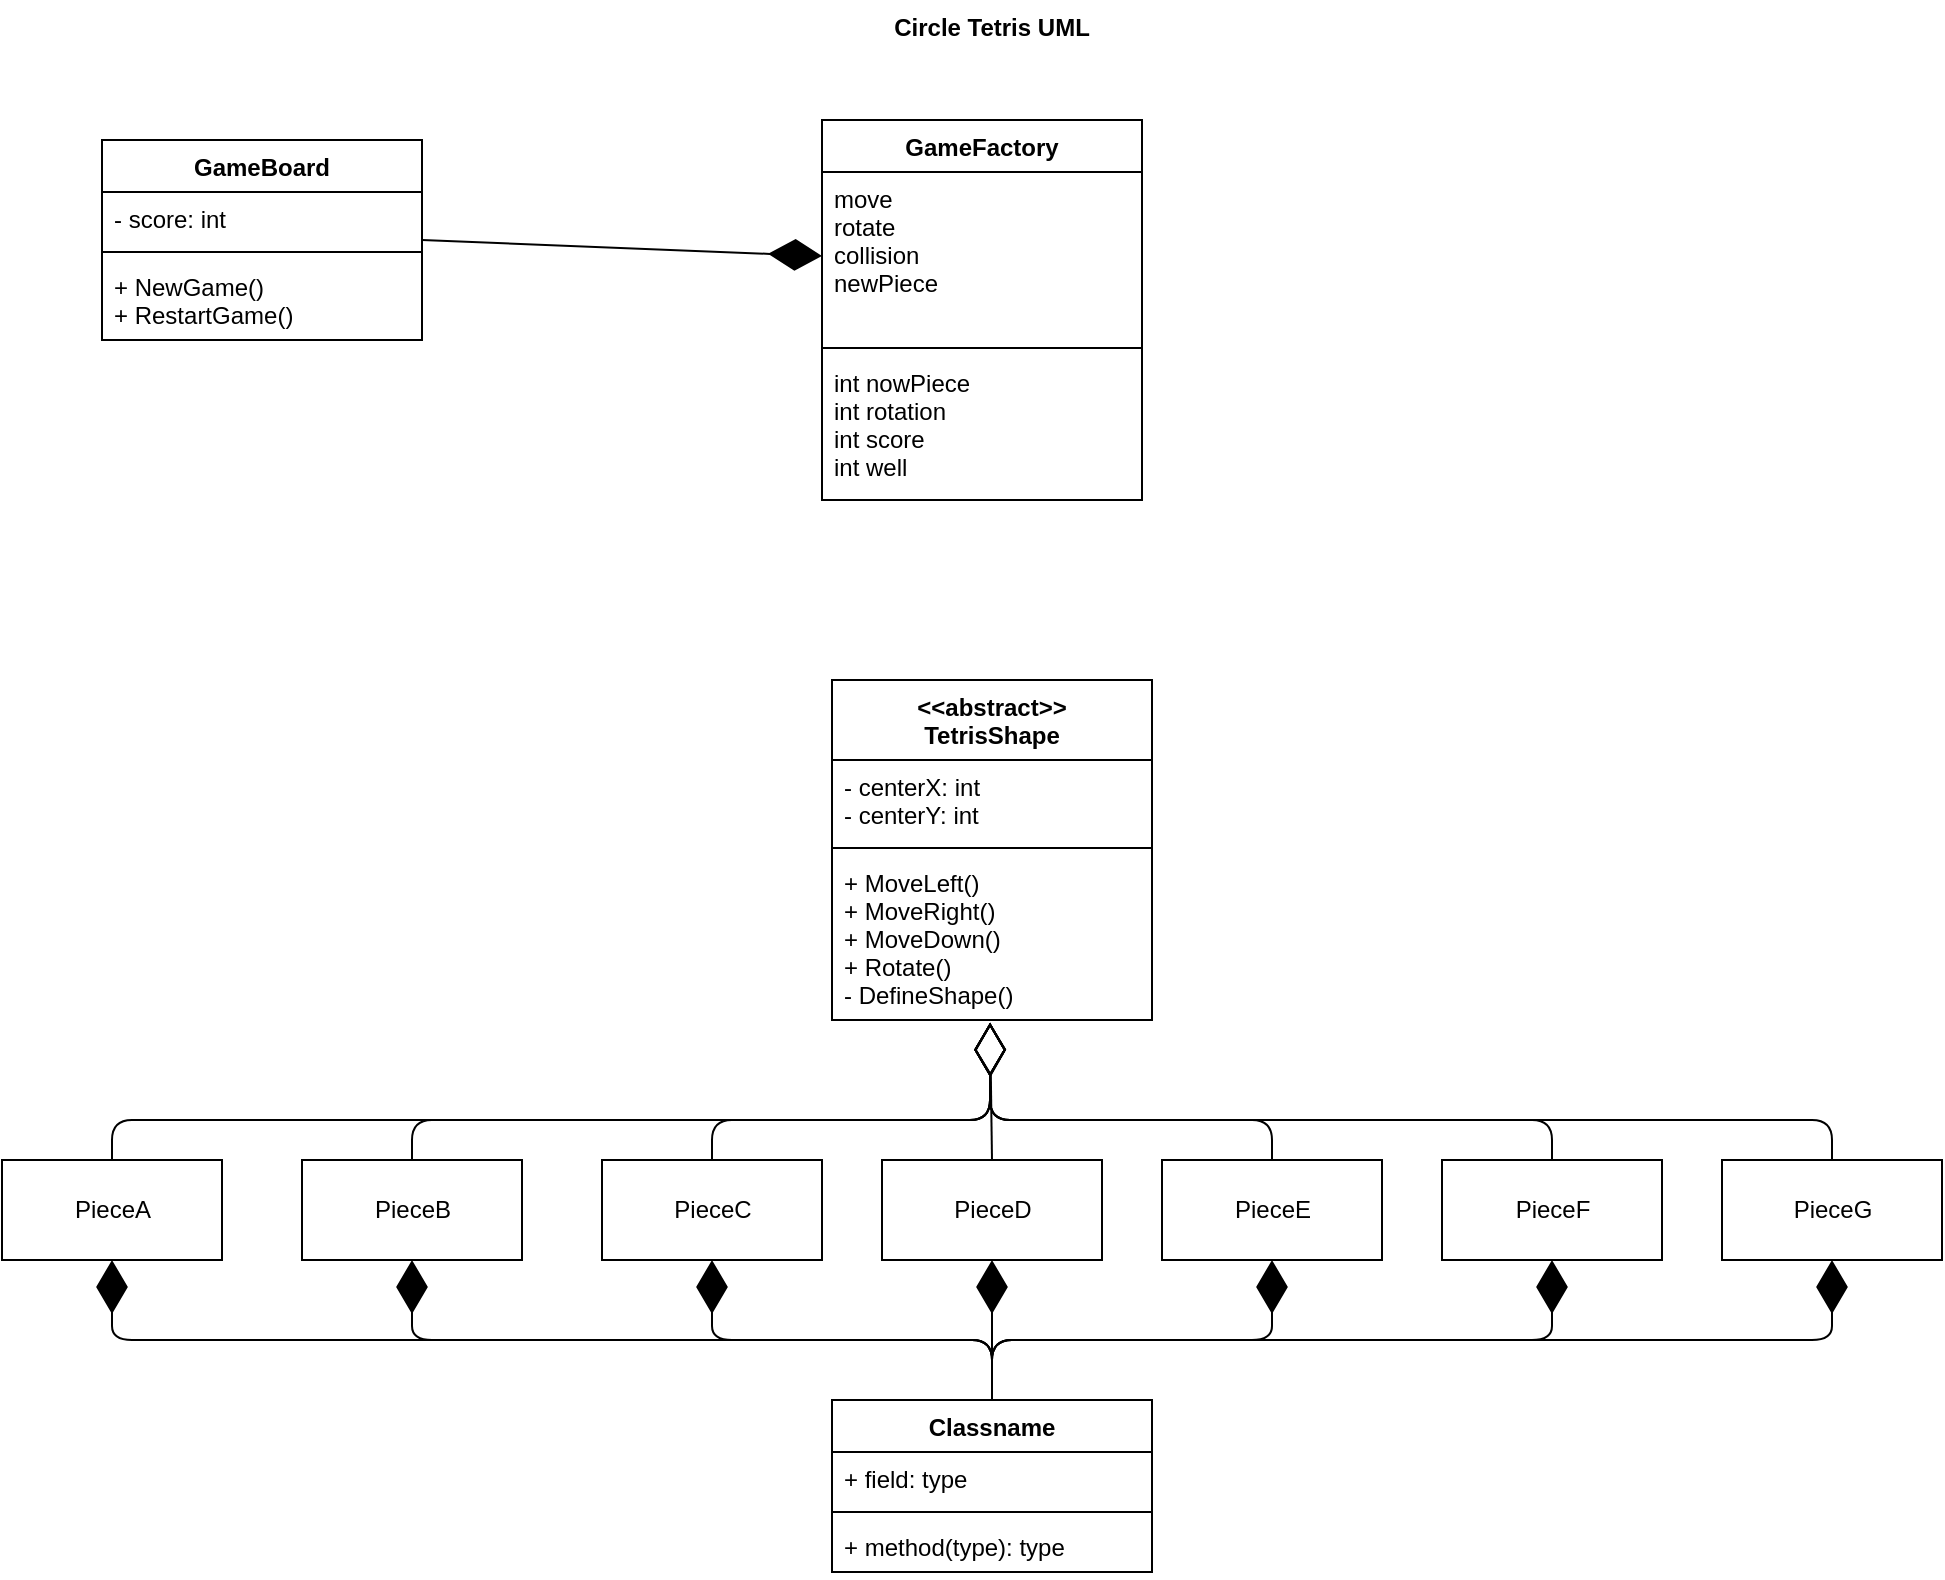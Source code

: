 <mxfile version="14.4.3" type="device"><diagram name="Page-1" id="e7e014a7-5840-1c2e-5031-d8a46d1fe8dd"><mxGraphModel dx="1326" dy="816" grid="1" gridSize="10" guides="1" tooltips="1" connect="1" arrows="1" fold="1" page="1" pageScale="1" pageWidth="1169" pageHeight="826" background="#ffffff" math="0" shadow="0"><root><mxCell id="0"/><mxCell id="1" parent="0"/><mxCell id="pTY64cw72P45NbQq2i-7-1" value="Circle Tetris UML" style="text;align=center;fontStyle=1;verticalAlign=middle;spacingLeft=3;spacingRight=3;strokeColor=none;rotatable=0;points=[[0,0.5],[1,0.5]];portConstraint=eastwest;" parent="1" vertex="1"><mxGeometry x="530" y="20" width="110" height="26" as="geometry"/></mxCell><mxCell id="pTY64cw72P45NbQq2i-7-2" value="GameBoard" style="swimlane;fontStyle=1;align=center;verticalAlign=top;childLayout=stackLayout;horizontal=1;startSize=26;horizontalStack=0;resizeParent=1;resizeParentMax=0;resizeLast=0;collapsible=1;marginBottom=0;" parent="1" vertex="1"><mxGeometry x="140" y="90" width="160" height="100" as="geometry"/></mxCell><mxCell id="pTY64cw72P45NbQq2i-7-3" value="- score: int " style="text;strokeColor=none;fillColor=none;align=left;verticalAlign=top;spacingLeft=4;spacingRight=4;overflow=hidden;rotatable=0;points=[[0,0.5],[1,0.5]];portConstraint=eastwest;" parent="pTY64cw72P45NbQq2i-7-2" vertex="1"><mxGeometry y="26" width="160" height="26" as="geometry"/></mxCell><mxCell id="pTY64cw72P45NbQq2i-7-4" value="" style="line;strokeWidth=1;fillColor=none;align=left;verticalAlign=middle;spacingTop=-1;spacingLeft=3;spacingRight=3;rotatable=0;labelPosition=right;points=[];portConstraint=eastwest;" parent="pTY64cw72P45NbQq2i-7-2" vertex="1"><mxGeometry y="52" width="160" height="8" as="geometry"/></mxCell><mxCell id="pTY64cw72P45NbQq2i-7-5" value="+ NewGame()&#10;+ RestartGame()" style="text;strokeColor=none;fillColor=none;align=left;verticalAlign=top;spacingLeft=4;spacingRight=4;overflow=hidden;rotatable=0;points=[[0,0.5],[1,0.5]];portConstraint=eastwest;" parent="pTY64cw72P45NbQq2i-7-2" vertex="1"><mxGeometry y="60" width="160" height="40" as="geometry"/></mxCell><mxCell id="pTY64cw72P45NbQq2i-7-6" value="GameFactory" style="swimlane;fontStyle=1;align=center;verticalAlign=top;childLayout=stackLayout;horizontal=1;startSize=26;horizontalStack=0;resizeParent=1;resizeParentMax=0;resizeLast=0;collapsible=1;marginBottom=0;" parent="1" vertex="1"><mxGeometry x="500" y="80" width="160" height="190" as="geometry"/></mxCell><mxCell id="pTY64cw72P45NbQq2i-7-7" value="move&#10;rotate&#10;collision&#10;newPiece&#10;" style="text;strokeColor=none;fillColor=none;align=left;verticalAlign=top;spacingLeft=4;spacingRight=4;overflow=hidden;rotatable=0;points=[[0,0.5],[1,0.5]];portConstraint=eastwest;" parent="pTY64cw72P45NbQq2i-7-6" vertex="1"><mxGeometry y="26" width="160" height="84" as="geometry"/></mxCell><mxCell id="pTY64cw72P45NbQq2i-7-8" value="" style="line;strokeWidth=1;fillColor=none;align=left;verticalAlign=middle;spacingTop=-1;spacingLeft=3;spacingRight=3;rotatable=0;labelPosition=right;points=[];portConstraint=eastwest;" parent="pTY64cw72P45NbQq2i-7-6" vertex="1"><mxGeometry y="110" width="160" height="8" as="geometry"/></mxCell><mxCell id="pTY64cw72P45NbQq2i-7-9" value="int nowPiece&#10;int rotation &#10;int score&#10;int well" style="text;strokeColor=none;fillColor=none;align=left;verticalAlign=top;spacingLeft=4;spacingRight=4;overflow=hidden;rotatable=0;points=[[0,0.5],[1,0.5]];portConstraint=eastwest;" parent="pTY64cw72P45NbQq2i-7-6" vertex="1"><mxGeometry y="118" width="160" height="72" as="geometry"/></mxCell><mxCell id="pTY64cw72P45NbQq2i-7-16" value="&lt;&lt;abstract&gt;&gt;&#10;TetrisShape" style="swimlane;fontStyle=1;align=center;verticalAlign=top;childLayout=stackLayout;horizontal=1;startSize=40;horizontalStack=0;resizeParent=1;resizeParentMax=0;resizeLast=0;collapsible=1;marginBottom=0;" parent="1" vertex="1"><mxGeometry x="505" y="360" width="160" height="170" as="geometry"/></mxCell><mxCell id="pTY64cw72P45NbQq2i-7-17" value="- centerX: int&#10;- centerY: int" style="text;strokeColor=none;fillColor=none;align=left;verticalAlign=top;spacingLeft=4;spacingRight=4;overflow=hidden;rotatable=0;points=[[0,0.5],[1,0.5]];portConstraint=eastwest;" parent="pTY64cw72P45NbQq2i-7-16" vertex="1"><mxGeometry y="40" width="160" height="40" as="geometry"/></mxCell><mxCell id="pTY64cw72P45NbQq2i-7-18" value="" style="line;strokeWidth=1;fillColor=none;align=left;verticalAlign=middle;spacingTop=-1;spacingLeft=3;spacingRight=3;rotatable=0;labelPosition=right;points=[];portConstraint=eastwest;" parent="pTY64cw72P45NbQq2i-7-16" vertex="1"><mxGeometry y="80" width="160" height="8" as="geometry"/></mxCell><mxCell id="pTY64cw72P45NbQq2i-7-19" value="+ MoveLeft()&#10;+ MoveRight()&#10;+ MoveDown()&#10;+ Rotate()&#10;- DefineShape()" style="text;strokeColor=none;fillColor=none;align=left;verticalAlign=top;spacingLeft=4;spacingRight=4;overflow=hidden;rotatable=0;points=[[0,0.5],[1,0.5]];portConstraint=eastwest;" parent="pTY64cw72P45NbQq2i-7-16" vertex="1"><mxGeometry y="88" width="160" height="82" as="geometry"/></mxCell><mxCell id="pTY64cw72P45NbQq2i-7-21" value="PieceA" style="html=1;" parent="1" vertex="1"><mxGeometry x="90" y="600" width="110" height="50" as="geometry"/></mxCell><mxCell id="pTY64cw72P45NbQq2i-7-22" value="PieceB" style="html=1;" parent="1" vertex="1"><mxGeometry x="240" y="600" width="110" height="50" as="geometry"/></mxCell><mxCell id="pTY64cw72P45NbQq2i-7-23" value="PieceC" style="html=1;" parent="1" vertex="1"><mxGeometry x="390" y="600" width="110" height="50" as="geometry"/></mxCell><mxCell id="pTY64cw72P45NbQq2i-7-24" value="PieceD" style="html=1;" parent="1" vertex="1"><mxGeometry x="530" y="600" width="110" height="50" as="geometry"/></mxCell><mxCell id="pTY64cw72P45NbQq2i-7-25" value="PieceE" style="html=1;" parent="1" vertex="1"><mxGeometry x="670" y="600" width="110" height="50" as="geometry"/></mxCell><mxCell id="pTY64cw72P45NbQq2i-7-26" value="PieceF" style="html=1;" parent="1" vertex="1"><mxGeometry x="810" y="600" width="110" height="50" as="geometry"/></mxCell><mxCell id="pTY64cw72P45NbQq2i-7-27" value="PieceG" style="html=1;" parent="1" vertex="1"><mxGeometry x="950" y="600" width="110" height="50" as="geometry"/></mxCell><mxCell id="pTY64cw72P45NbQq2i-7-28" value="Classname" style="swimlane;fontStyle=1;align=center;verticalAlign=top;childLayout=stackLayout;horizontal=1;startSize=26;horizontalStack=0;resizeParent=1;resizeParentMax=0;resizeLast=0;collapsible=1;marginBottom=0;" parent="1" vertex="1"><mxGeometry x="505" y="720" width="160" height="86" as="geometry"/></mxCell><mxCell id="pTY64cw72P45NbQq2i-7-29" value="+ field: type" style="text;strokeColor=none;fillColor=none;align=left;verticalAlign=top;spacingLeft=4;spacingRight=4;overflow=hidden;rotatable=0;points=[[0,0.5],[1,0.5]];portConstraint=eastwest;" parent="pTY64cw72P45NbQq2i-7-28" vertex="1"><mxGeometry y="26" width="160" height="26" as="geometry"/></mxCell><mxCell id="pTY64cw72P45NbQq2i-7-30" value="" style="line;strokeWidth=1;fillColor=none;align=left;verticalAlign=middle;spacingTop=-1;spacingLeft=3;spacingRight=3;rotatable=0;labelPosition=right;points=[];portConstraint=eastwest;" parent="pTY64cw72P45NbQq2i-7-28" vertex="1"><mxGeometry y="52" width="160" height="8" as="geometry"/></mxCell><mxCell id="pTY64cw72P45NbQq2i-7-31" value="+ method(type): type" style="text;strokeColor=none;fillColor=none;align=left;verticalAlign=top;spacingLeft=4;spacingRight=4;overflow=hidden;rotatable=0;points=[[0,0.5],[1,0.5]];portConstraint=eastwest;" parent="pTY64cw72P45NbQq2i-7-28" vertex="1"><mxGeometry y="60" width="160" height="26" as="geometry"/></mxCell><mxCell id="pTY64cw72P45NbQq2i-7-32" value="" style="endArrow=diamondThin;endFill=1;endSize=24;html=1;exitX=0.5;exitY=0;exitDx=0;exitDy=0;entryX=0.5;entryY=1;entryDx=0;entryDy=0;" parent="1" source="pTY64cw72P45NbQq2i-7-28" target="pTY64cw72P45NbQq2i-7-24" edge="1"><mxGeometry width="160" relative="1" as="geometry"><mxPoint x="485" y="670" as="sourcePoint"/><mxPoint x="550" y="680" as="targetPoint"/></mxGeometry></mxCell><mxCell id="pTY64cw72P45NbQq2i-7-37" value="" style="endArrow=diamondThin;endFill=1;endSize=24;html=1;exitX=0.5;exitY=0;exitDx=0;exitDy=0;entryX=0.5;entryY=1;entryDx=0;entryDy=0;" parent="1" source="pTY64cw72P45NbQq2i-7-28" target="pTY64cw72P45NbQq2i-7-23" edge="1"><mxGeometry width="160" relative="1" as="geometry"><mxPoint x="485" y="670" as="sourcePoint"/><mxPoint x="550" y="680" as="targetPoint"/><Array as="points"><mxPoint x="585" y="690"/><mxPoint x="445" y="690"/></Array></mxGeometry></mxCell><mxCell id="pTY64cw72P45NbQq2i-7-38" value="" style="endArrow=diamondThin;endFill=1;endSize=24;html=1;exitX=0.5;exitY=0;exitDx=0;exitDy=0;entryX=0.5;entryY=1;entryDx=0;entryDy=0;" parent="1" source="pTY64cw72P45NbQq2i-7-28" target="pTY64cw72P45NbQq2i-7-22" edge="1"><mxGeometry width="160" relative="1" as="geometry"><mxPoint x="485" y="670" as="sourcePoint"/><mxPoint x="550" y="680" as="targetPoint"/><Array as="points"><mxPoint x="585" y="690"/><mxPoint x="295" y="690"/></Array></mxGeometry></mxCell><mxCell id="pTY64cw72P45NbQq2i-7-39" value="" style="endArrow=diamondThin;endFill=1;endSize=24;html=1;exitX=0.5;exitY=0;exitDx=0;exitDy=0;entryX=0.5;entryY=1;entryDx=0;entryDy=0;" parent="1" source="pTY64cw72P45NbQq2i-7-28" target="pTY64cw72P45NbQq2i-7-25" edge="1"><mxGeometry width="160" relative="1" as="geometry"><mxPoint x="485" y="670" as="sourcePoint"/><mxPoint x="550" y="680" as="targetPoint"/><Array as="points"><mxPoint x="585" y="690"/><mxPoint x="725" y="690"/></Array></mxGeometry></mxCell><mxCell id="pTY64cw72P45NbQq2i-7-40" value="" style="endArrow=diamondThin;endFill=1;endSize=24;html=1;exitX=0.5;exitY=0;exitDx=0;exitDy=0;entryX=0.5;entryY=1;entryDx=0;entryDy=0;" parent="1" source="pTY64cw72P45NbQq2i-7-28" target="pTY64cw72P45NbQq2i-7-26" edge="1"><mxGeometry width="160" relative="1" as="geometry"><mxPoint x="485" y="670" as="sourcePoint"/><mxPoint x="550" y="680" as="targetPoint"/><Array as="points"><mxPoint x="585" y="690"/><mxPoint x="865" y="690"/></Array></mxGeometry></mxCell><mxCell id="pTY64cw72P45NbQq2i-7-41" value="" style="endArrow=diamondThin;endFill=1;endSize=24;html=1;exitX=0.5;exitY=0;exitDx=0;exitDy=0;entryX=0.5;entryY=1;entryDx=0;entryDy=0;" parent="1" source="pTY64cw72P45NbQq2i-7-28" target="pTY64cw72P45NbQq2i-7-27" edge="1"><mxGeometry width="160" relative="1" as="geometry"><mxPoint x="485" y="670" as="sourcePoint"/><mxPoint x="550" y="680" as="targetPoint"/><Array as="points"><mxPoint x="585" y="690"/><mxPoint x="1005" y="690"/></Array></mxGeometry></mxCell><mxCell id="pTY64cw72P45NbQq2i-7-42" value="" style="endArrow=diamondThin;endFill=1;endSize=24;html=1;exitX=0.5;exitY=0;exitDx=0;exitDy=0;entryX=0.5;entryY=1;entryDx=0;entryDy=0;" parent="1" source="pTY64cw72P45NbQq2i-7-28" target="pTY64cw72P45NbQq2i-7-21" edge="1"><mxGeometry width="160" relative="1" as="geometry"><mxPoint x="485" y="670" as="sourcePoint"/><mxPoint x="550" y="680" as="targetPoint"/><Array as="points"><mxPoint x="585" y="690"/><mxPoint x="145" y="690"/></Array></mxGeometry></mxCell><mxCell id="pTY64cw72P45NbQq2i-7-43" value="" style="endArrow=diamondThin;endFill=0;endSize=24;html=1;entryX=0.494;entryY=1.017;entryDx=0;entryDy=0;entryPerimeter=0;exitX=0.5;exitY=0;exitDx=0;exitDy=0;" parent="1" source="pTY64cw72P45NbQq2i-7-23" target="pTY64cw72P45NbQq2i-7-19" edge="1"><mxGeometry width="160" relative="1" as="geometry"><mxPoint x="600" y="570" as="sourcePoint"/><mxPoint x="760" y="570" as="targetPoint"/><Array as="points"><mxPoint x="445" y="580"/><mxPoint x="584" y="580"/></Array></mxGeometry></mxCell><mxCell id="pTY64cw72P45NbQq2i-7-44" value="" style="endArrow=diamondThin;endFill=0;endSize=24;html=1;entryX=0.494;entryY=1.017;entryDx=0;entryDy=0;entryPerimeter=0;exitX=0.5;exitY=0;exitDx=0;exitDy=0;" parent="1" source="pTY64cw72P45NbQq2i-7-24" target="pTY64cw72P45NbQq2i-7-19" edge="1"><mxGeometry width="160" relative="1" as="geometry"><mxPoint x="600" y="570" as="sourcePoint"/><mxPoint x="760" y="570" as="targetPoint"/></mxGeometry></mxCell><mxCell id="pTY64cw72P45NbQq2i-7-45" value="" style="endArrow=diamondThin;endFill=0;endSize=24;html=1;entryX=0.494;entryY=1.017;entryDx=0;entryDy=0;entryPerimeter=0;exitX=0.5;exitY=0;exitDx=0;exitDy=0;" parent="1" source="pTY64cw72P45NbQq2i-7-25" target="pTY64cw72P45NbQq2i-7-19" edge="1"><mxGeometry width="160" relative="1" as="geometry"><mxPoint x="600" y="570" as="sourcePoint"/><mxPoint x="760" y="570" as="targetPoint"/><Array as="points"><mxPoint x="725" y="580"/><mxPoint x="584" y="580"/></Array></mxGeometry></mxCell><mxCell id="pTY64cw72P45NbQq2i-7-46" value="" style="endArrow=diamondThin;endFill=0;endSize=24;html=1;entryX=0.494;entryY=1.017;entryDx=0;entryDy=0;entryPerimeter=0;exitX=0.5;exitY=0;exitDx=0;exitDy=0;" parent="1" source="pTY64cw72P45NbQq2i-7-26" target="pTY64cw72P45NbQq2i-7-19" edge="1"><mxGeometry width="160" relative="1" as="geometry"><mxPoint x="600" y="570" as="sourcePoint"/><mxPoint x="760" y="570" as="targetPoint"/><Array as="points"><mxPoint x="865" y="580"/><mxPoint x="584" y="580"/></Array></mxGeometry></mxCell><mxCell id="pTY64cw72P45NbQq2i-7-47" value="" style="endArrow=diamondThin;endFill=0;endSize=24;html=1;entryX=0.494;entryY=1.017;entryDx=0;entryDy=0;entryPerimeter=0;exitX=0.5;exitY=0;exitDx=0;exitDy=0;" parent="1" source="pTY64cw72P45NbQq2i-7-27" target="pTY64cw72P45NbQq2i-7-19" edge="1"><mxGeometry width="160" relative="1" as="geometry"><mxPoint x="600" y="570" as="sourcePoint"/><mxPoint x="760" y="570" as="targetPoint"/><Array as="points"><mxPoint x="1005" y="580"/><mxPoint x="584" y="580"/></Array></mxGeometry></mxCell><mxCell id="pTY64cw72P45NbQq2i-7-48" value="" style="endArrow=diamondThin;endFill=0;endSize=24;html=1;entryX=0.494;entryY=1.017;entryDx=0;entryDy=0;entryPerimeter=0;exitX=0.5;exitY=0;exitDx=0;exitDy=0;" parent="1" source="pTY64cw72P45NbQq2i-7-22" target="pTY64cw72P45NbQq2i-7-19" edge="1"><mxGeometry width="160" relative="1" as="geometry"><mxPoint x="600" y="570" as="sourcePoint"/><mxPoint x="760" y="570" as="targetPoint"/><Array as="points"><mxPoint x="295" y="580"/><mxPoint x="584" y="580"/></Array></mxGeometry></mxCell><mxCell id="pTY64cw72P45NbQq2i-7-49" value="" style="endArrow=diamondThin;endFill=0;endSize=24;html=1;entryX=0.494;entryY=1.017;entryDx=0;entryDy=0;entryPerimeter=0;exitX=0.5;exitY=0;exitDx=0;exitDy=0;" parent="1" source="pTY64cw72P45NbQq2i-7-21" target="pTY64cw72P45NbQq2i-7-19" edge="1"><mxGeometry width="160" relative="1" as="geometry"><mxPoint x="600" y="570" as="sourcePoint"/><mxPoint x="760" y="570" as="targetPoint"/><Array as="points"><mxPoint x="145" y="580"/><mxPoint x="584" y="580"/></Array></mxGeometry></mxCell><mxCell id="YrOSxteuArz3wucAxxel-1" value="" style="endArrow=diamondThin;endFill=1;endSize=24;html=1;exitX=1;exitY=0.5;exitDx=0;exitDy=0;entryX=0;entryY=0.5;entryDx=0;entryDy=0;" edge="1" parent="1" source="pTY64cw72P45NbQq2i-7-2" target="pTY64cw72P45NbQq2i-7-7"><mxGeometry width="160" relative="1" as="geometry"><mxPoint x="300" y="151.5" as="sourcePoint"/><mxPoint x="460" y="151.5" as="targetPoint"/></mxGeometry></mxCell></root></mxGraphModel></diagram></mxfile>